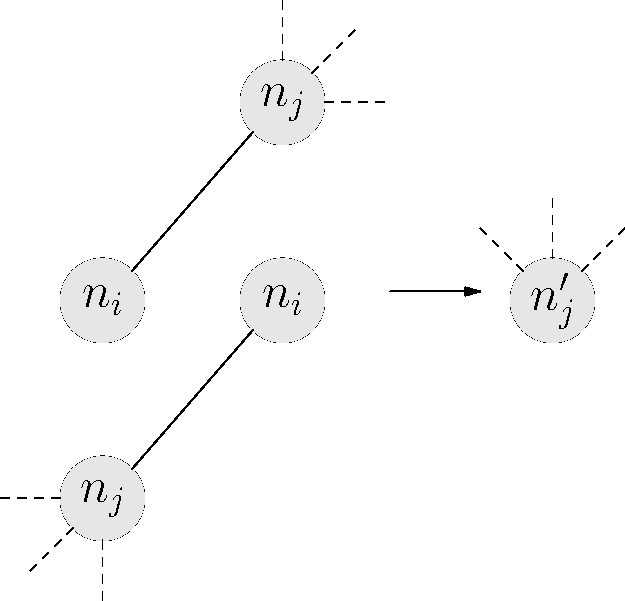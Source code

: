 size(40cm, 0);
unitsize(30, 0);
defaultpen(fontsize(24pt));


real rsize = 0.7;
real shiftUnit = 3;
pen fillblockpen = lightgray;
pen notexistpen = dashed;

path getCirclePath(pair pos)
{
    path pt_circle = circle(pos, rsize);
    return pt_circle;
}

picture labelNode(path pthNode, string s)
{
    picture pic;
    draw(pic, pthNode);
    fill(pic, pthNode, fillblockpen);
    pair ptCenter = midpoint(point(pthNode, 0)--point(pthNode, size(pthNode)-2));
    label(pic, s, ptCenter);
    return pic;
}

pair getCircleCenter(path pthCircle)
{
    pair ptCenter;
    ptCenter = midpoint(point(pthCircle, 0)--point(pthCircle, size(pthCircle)-2));
    return ptCenter;
}

pair getPointOfCircle(path circlePth, pair dir)
{
    pair ptDst;
    pair ptCenter = getCircleCenter(circlePth);
    //dot(ptCenter, darkblue);
    ptDst = intersectionpoint(circlePth, ptCenter--shift(ptCenter)*dir); 
    return ptDst;
}

picture getLeaf1Picture()
{
    picture pic;
    real xShiftUnit = 1*shiftUnit;
    real yshiftUnit = -1.1*shiftUnit;

    path ni = getCirclePath((0, 0));
    path nj = getCirclePath((xShiftUnit, -yshiftUnit));

    picture niPic = labelNode(ni, "$n_i$");
    add(pic, niPic);

    picture njPic = labelNode(nj, "$n_j$");
    add(pic, njPic);


    //draw lines between nodes
    pair ptNi = getPointOfCircle(ni, NE);
    pair ptNj = getPointOfCircle(nj, SW);
    draw(pic, ptNi--ptNj);

//----------draw lines to out space
    pair ptNjL = getPointOfCircle(nj, N);
    pair ptNjM = getPointOfCircle(nj, NE);
    pair ptNjR = getPointOfCircle(nj, E);

    // dot(ptNjL--ptNjM--ptNjR, red);

    draw(pic, ptNjL--shift(ptNjL)*N, dashed);
    draw(pic, ptNjM--shift(ptNjM)*NE, dashed);
    draw(pic, ptNjR--shift(ptNjR)*E, dashed);

    return pic;
}

picture getLeaf2Picture()
{
    picture pic;
    real xShiftUnit = 1*shiftUnit;
    real yshiftUnit = -1.1*shiftUnit;

    path ni = getCirclePath((0, 0));
    path nj = getCirclePath((-xShiftUnit, yshiftUnit));

    picture niPic = labelNode(ni, "$n_i$");
    add(pic, niPic);

    picture njPic = labelNode(nj, "$n_j$");
    add(pic, njPic);


    //draw lines between nodes
    pair ptNi = getPointOfCircle(ni, SW);
    pair ptNj = getPointOfCircle(nj, NE);
    draw(pic, ptNi--ptNj);


//----------draw lines to out space
    pair ptNjL = getPointOfCircle(nj, W);
    pair ptNjM = getPointOfCircle(nj, SW);
    pair ptNjR = getPointOfCircle(nj, S);

    // dot(ptNjL--ptNjM--ptNjR, red);

    draw(pic, ptNjL--shift(ptNjL)*W, dashed);
    draw(pic, ptNjM--shift(ptNjM)*SW, dashed);
    draw(pic, ptNjR--shift(ptNjR)*S, dashed);

    return pic;
}

picture getResultPicture()
{
    picture pic;
    path njp = getCirclePath((0, 0));
    picture njPic = labelNode(njp, "$n_j^{\prime}$");
    add(pic, njPic);

 //----------draw lines to out space
    pair ptNjL = getPointOfCircle(njp, NW);
    pair ptNjM = getPointOfCircle(njp, N);
    pair ptNjR = getPointOfCircle(njp, NE);

    // dot(ptNjL--ptNjM--ptNjR, red);

    draw(pic, ptNjL--shift(ptNjL)*NW, dashed);
    draw(pic, ptNjM--shift(ptNjM)*N, dashed);
    draw(pic, ptNjR--shift(ptNjR)*NE, dashed);

    return pic;
}

picture leaf1Pic = shift(shiftUnit, 1.1*shiftUnit)*getLeaf1Picture();
add(leaf1Pic);
picture leaf2Pic = shift(2shiftUnit, 1.1shiftUnit)*getLeaf2Picture();
add(leaf2Pic);
picture resultPic = shift(3.5shiftUnit, 1.1shiftUnit)*getResultPicture();
add(resultPic);
draw(shift(0, -0.35)*(shift(-0.5shiftUnit, 0)*point(resultPic,W)--point(resultPic,W)), Arrow);